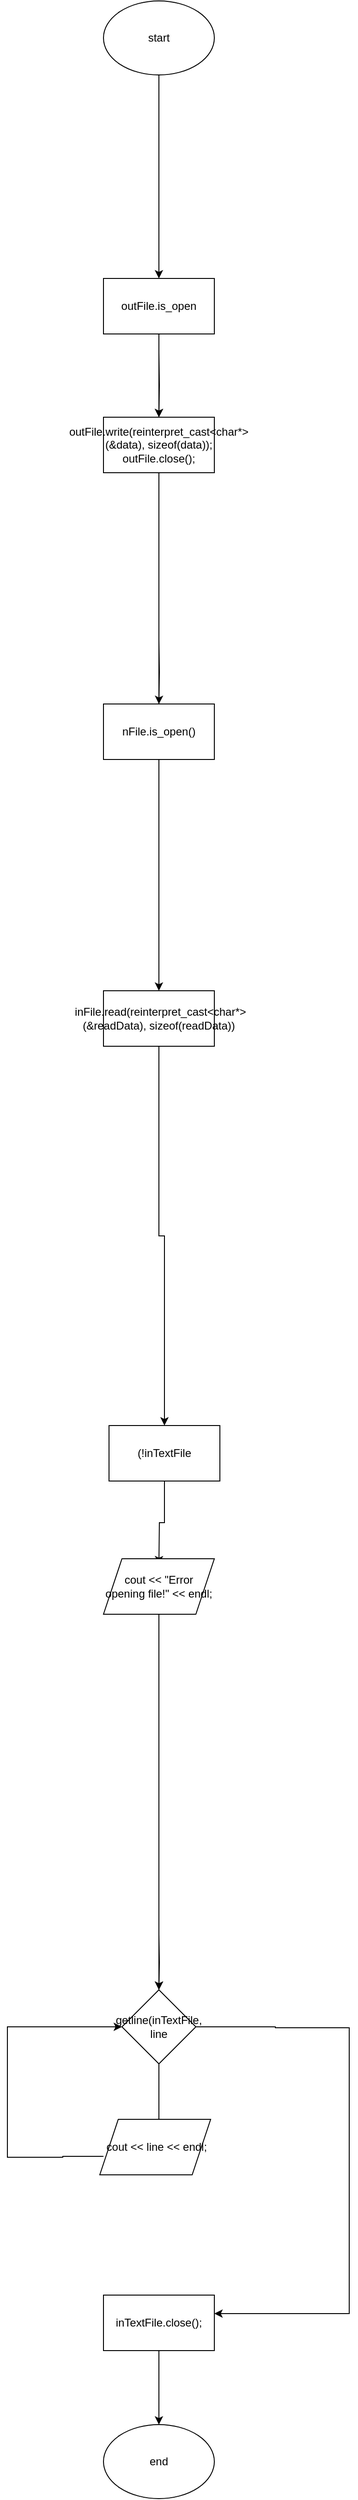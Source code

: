<mxfile version="24.8.9">
  <diagram name="Сторінка-1" id="Cj_M8OML1v5Ukmv177UX">
    <mxGraphModel dx="1418" dy="812" grid="1" gridSize="10" guides="1" tooltips="1" connect="1" arrows="1" fold="1" page="1" pageScale="1" pageWidth="827" pageHeight="1169" math="0" shadow="0">
      <root>
        <mxCell id="0" />
        <mxCell id="1" parent="0" />
        <mxCell id="2g_6yxU_iYKmLKZIGp0c-4" style="edgeStyle=orthogonalEdgeStyle;rounded=0;orthogonalLoop=1;jettySize=auto;html=1;" edge="1" parent="1" source="q0qnbJnSNz-O8-6R4pcO-1" target="2g_6yxU_iYKmLKZIGp0c-1">
          <mxGeometry relative="1" as="geometry" />
        </mxCell>
        <mxCell id="q0qnbJnSNz-O8-6R4pcO-1" value="start" style="ellipse;whiteSpace=wrap;html=1;" parent="1" vertex="1">
          <mxGeometry x="354" y="10" width="120" height="80" as="geometry" />
        </mxCell>
        <mxCell id="q0qnbJnSNz-O8-6R4pcO-21" style="edgeStyle=orthogonalEdgeStyle;rounded=0;orthogonalLoop=1;jettySize=auto;html=1;" parent="1" target="q0qnbJnSNz-O8-6R4pcO-4" edge="1">
          <mxGeometry relative="1" as="geometry">
            <mxPoint x="414" y="390" as="sourcePoint" />
          </mxGeometry>
        </mxCell>
        <mxCell id="q0qnbJnSNz-O8-6R4pcO-46" style="edgeStyle=orthogonalEdgeStyle;rounded=0;orthogonalLoop=1;jettySize=auto;html=1;entryX=0.5;entryY=0;entryDx=0;entryDy=0;" parent="1" source="q0qnbJnSNz-O8-6R4pcO-4" edge="1">
          <mxGeometry relative="1" as="geometry">
            <mxPoint x="414" y="790" as="targetPoint" />
          </mxGeometry>
        </mxCell>
        <mxCell id="q0qnbJnSNz-O8-6R4pcO-4" value="outFile.write(reinterpret_cast&amp;lt;char*&amp;gt;(&amp;amp;data), sizeof(data));&lt;br/&gt;        outFile.close();" style="rounded=0;whiteSpace=wrap;html=1;" parent="1" vertex="1">
          <mxGeometry x="354" y="460" width="120" height="60" as="geometry" />
        </mxCell>
        <mxCell id="q0qnbJnSNz-O8-6R4pcO-25" style="edgeStyle=orthogonalEdgeStyle;rounded=0;orthogonalLoop=1;jettySize=auto;html=1;entryX=0.5;entryY=0;entryDx=0;entryDy=0;" parent="1" target="2g_6yxU_iYKmLKZIGp0c-2" edge="1">
          <mxGeometry relative="1" as="geometry">
            <mxPoint x="414" y="700" as="sourcePoint" />
            <mxPoint x="414" y="790" as="targetPoint" />
          </mxGeometry>
        </mxCell>
        <mxCell id="2g_6yxU_iYKmLKZIGp0c-7" style="edgeStyle=orthogonalEdgeStyle;rounded=0;orthogonalLoop=1;jettySize=auto;html=1;" edge="1" parent="1" source="q0qnbJnSNz-O8-6R4pcO-8" target="2g_6yxU_iYKmLKZIGp0c-3">
          <mxGeometry relative="1" as="geometry" />
        </mxCell>
        <mxCell id="q0qnbJnSNz-O8-6R4pcO-8" value="&amp;nbsp;inFile.read(reinterpret_cast&amp;lt;char*&amp;gt;(&amp;amp;readData), sizeof(readData))" style="rounded=0;whiteSpace=wrap;html=1;" parent="1" vertex="1">
          <mxGeometry x="354" y="1080" width="120" height="60" as="geometry" />
        </mxCell>
        <mxCell id="q0qnbJnSNz-O8-6R4pcO-33" style="edgeStyle=orthogonalEdgeStyle;rounded=0;orthogonalLoop=1;jettySize=auto;html=1;entryX=0.5;entryY=0;entryDx=0;entryDy=0;exitX=0.5;exitY=1;exitDx=0;exitDy=0;" parent="1" source="2g_6yxU_iYKmLKZIGp0c-3" edge="1">
          <mxGeometry relative="1" as="geometry">
            <mxPoint x="414" y="1700" as="targetPoint" />
            <mxPoint x="414" y="1630" as="sourcePoint" />
          </mxGeometry>
        </mxCell>
        <mxCell id="q0qnbJnSNz-O8-6R4pcO-37" style="edgeStyle=orthogonalEdgeStyle;rounded=0;orthogonalLoop=1;jettySize=auto;html=1;" parent="1" target="q0qnbJnSNz-O8-6R4pcO-15" edge="1">
          <mxGeometry relative="1" as="geometry">
            <mxPoint x="414" y="2100" as="sourcePoint" />
          </mxGeometry>
        </mxCell>
        <mxCell id="q0qnbJnSNz-O8-6R4pcO-38" style="edgeStyle=orthogonalEdgeStyle;rounded=0;orthogonalLoop=1;jettySize=auto;html=1;" parent="1" source="q0qnbJnSNz-O8-6R4pcO-15" edge="1">
          <mxGeometry relative="1" as="geometry">
            <mxPoint x="414" y="2310" as="targetPoint" />
          </mxGeometry>
        </mxCell>
        <mxCell id="q0qnbJnSNz-O8-6R4pcO-40" style="edgeStyle=orthogonalEdgeStyle;rounded=0;orthogonalLoop=1;jettySize=auto;html=1;entryX=1;entryY=0.5;entryDx=0;entryDy=0;" parent="1" source="q0qnbJnSNz-O8-6R4pcO-15" edge="1">
          <mxGeometry relative="1" as="geometry">
            <mxPoint x="474" y="2510" as="targetPoint" />
            <Array as="points">
              <mxPoint x="540" y="2200" />
              <mxPoint x="540" y="2201" />
              <mxPoint x="620" y="2201" />
              <mxPoint x="620" y="2510" />
            </Array>
          </mxGeometry>
        </mxCell>
        <mxCell id="q0qnbJnSNz-O8-6R4pcO-15" value="getline(inTextFile, line" style="rhombus;whiteSpace=wrap;html=1;" parent="1" vertex="1">
          <mxGeometry x="374" y="2160" width="80" height="80" as="geometry" />
        </mxCell>
        <mxCell id="q0qnbJnSNz-O8-6R4pcO-39" style="edgeStyle=orthogonalEdgeStyle;rounded=0;orthogonalLoop=1;jettySize=auto;html=1;entryX=0;entryY=0.5;entryDx=0;entryDy=0;" parent="1" target="q0qnbJnSNz-O8-6R4pcO-15" edge="1">
          <mxGeometry relative="1" as="geometry">
            <mxPoint x="270" y="2200" as="targetPoint" />
            <mxPoint x="354" y="2340" as="sourcePoint" />
            <Array as="points">
              <mxPoint x="310" y="2340" />
              <mxPoint x="310" y="2341" />
              <mxPoint x="250" y="2341" />
              <mxPoint x="250" y="2200" />
            </Array>
          </mxGeometry>
        </mxCell>
        <mxCell id="q0qnbJnSNz-O8-6R4pcO-43" style="edgeStyle=orthogonalEdgeStyle;rounded=0;orthogonalLoop=1;jettySize=auto;html=1;" parent="1" source="q0qnbJnSNz-O8-6R4pcO-18" target="q0qnbJnSNz-O8-6R4pcO-42" edge="1">
          <mxGeometry relative="1" as="geometry" />
        </mxCell>
        <mxCell id="q0qnbJnSNz-O8-6R4pcO-18" value="inTextFile.close();" style="rounded=0;whiteSpace=wrap;html=1;" parent="1" vertex="1">
          <mxGeometry x="354" y="2490" width="120" height="60" as="geometry" />
        </mxCell>
        <mxCell id="q0qnbJnSNz-O8-6R4pcO-42" value="end" style="ellipse;whiteSpace=wrap;html=1;" parent="1" vertex="1">
          <mxGeometry x="354" y="2630" width="120" height="80" as="geometry" />
        </mxCell>
        <mxCell id="2g_6yxU_iYKmLKZIGp0c-6" style="edgeStyle=orthogonalEdgeStyle;rounded=0;orthogonalLoop=1;jettySize=auto;html=1;entryX=0.5;entryY=0;entryDx=0;entryDy=0;" edge="1" parent="1" source="q0qnbJnSNz-O8-6R4pcO-44" target="q0qnbJnSNz-O8-6R4pcO-15">
          <mxGeometry relative="1" as="geometry" />
        </mxCell>
        <mxCell id="q0qnbJnSNz-O8-6R4pcO-44" value="cout &amp;lt;&amp;lt; &quot;Error opening file!&quot; &amp;lt;&amp;lt; endl;" style="shape=parallelogram;perimeter=parallelogramPerimeter;whiteSpace=wrap;html=1;fixedSize=1;" parent="1" vertex="1">
          <mxGeometry x="354" y="1694" width="120" height="60" as="geometry" />
        </mxCell>
        <mxCell id="q0qnbJnSNz-O8-6R4pcO-45" value="&amp;nbsp;cout &amp;lt;&amp;lt; line &amp;lt;&amp;lt; endl;" style="shape=parallelogram;perimeter=parallelogramPerimeter;whiteSpace=wrap;html=1;fixedSize=1;" parent="1" vertex="1">
          <mxGeometry x="350" y="2300" width="120" height="60" as="geometry" />
        </mxCell>
        <mxCell id="q0qnbJnSNz-O8-6R4pcO-47" style="edgeStyle=orthogonalEdgeStyle;rounded=0;orthogonalLoop=1;jettySize=auto;html=1;exitX=0.5;exitY=1;exitDx=0;exitDy=0;" parent="1" source="q0qnbJnSNz-O8-6R4pcO-8" target="q0qnbJnSNz-O8-6R4pcO-8" edge="1">
          <mxGeometry relative="1" as="geometry" />
        </mxCell>
        <mxCell id="2g_6yxU_iYKmLKZIGp0c-5" style="edgeStyle=orthogonalEdgeStyle;rounded=0;orthogonalLoop=1;jettySize=auto;html=1;" edge="1" parent="1" source="2g_6yxU_iYKmLKZIGp0c-1" target="q0qnbJnSNz-O8-6R4pcO-4">
          <mxGeometry relative="1" as="geometry" />
        </mxCell>
        <mxCell id="2g_6yxU_iYKmLKZIGp0c-1" value="outFile.is_open" style="rounded=0;whiteSpace=wrap;html=1;" vertex="1" parent="1">
          <mxGeometry x="354" y="310" width="120" height="60" as="geometry" />
        </mxCell>
        <mxCell id="2g_6yxU_iYKmLKZIGp0c-8" style="edgeStyle=orthogonalEdgeStyle;rounded=0;orthogonalLoop=1;jettySize=auto;html=1;" edge="1" parent="1" source="2g_6yxU_iYKmLKZIGp0c-2" target="q0qnbJnSNz-O8-6R4pcO-8">
          <mxGeometry relative="1" as="geometry" />
        </mxCell>
        <mxCell id="2g_6yxU_iYKmLKZIGp0c-2" value="nFile.is_open()" style="rounded=0;whiteSpace=wrap;html=1;" vertex="1" parent="1">
          <mxGeometry x="354" y="770" width="120" height="60" as="geometry" />
        </mxCell>
        <mxCell id="2g_6yxU_iYKmLKZIGp0c-3" value="(!inTextFile" style="rounded=0;whiteSpace=wrap;html=1;" vertex="1" parent="1">
          <mxGeometry x="360" y="1550" width="120" height="60" as="geometry" />
        </mxCell>
      </root>
    </mxGraphModel>
  </diagram>
</mxfile>
